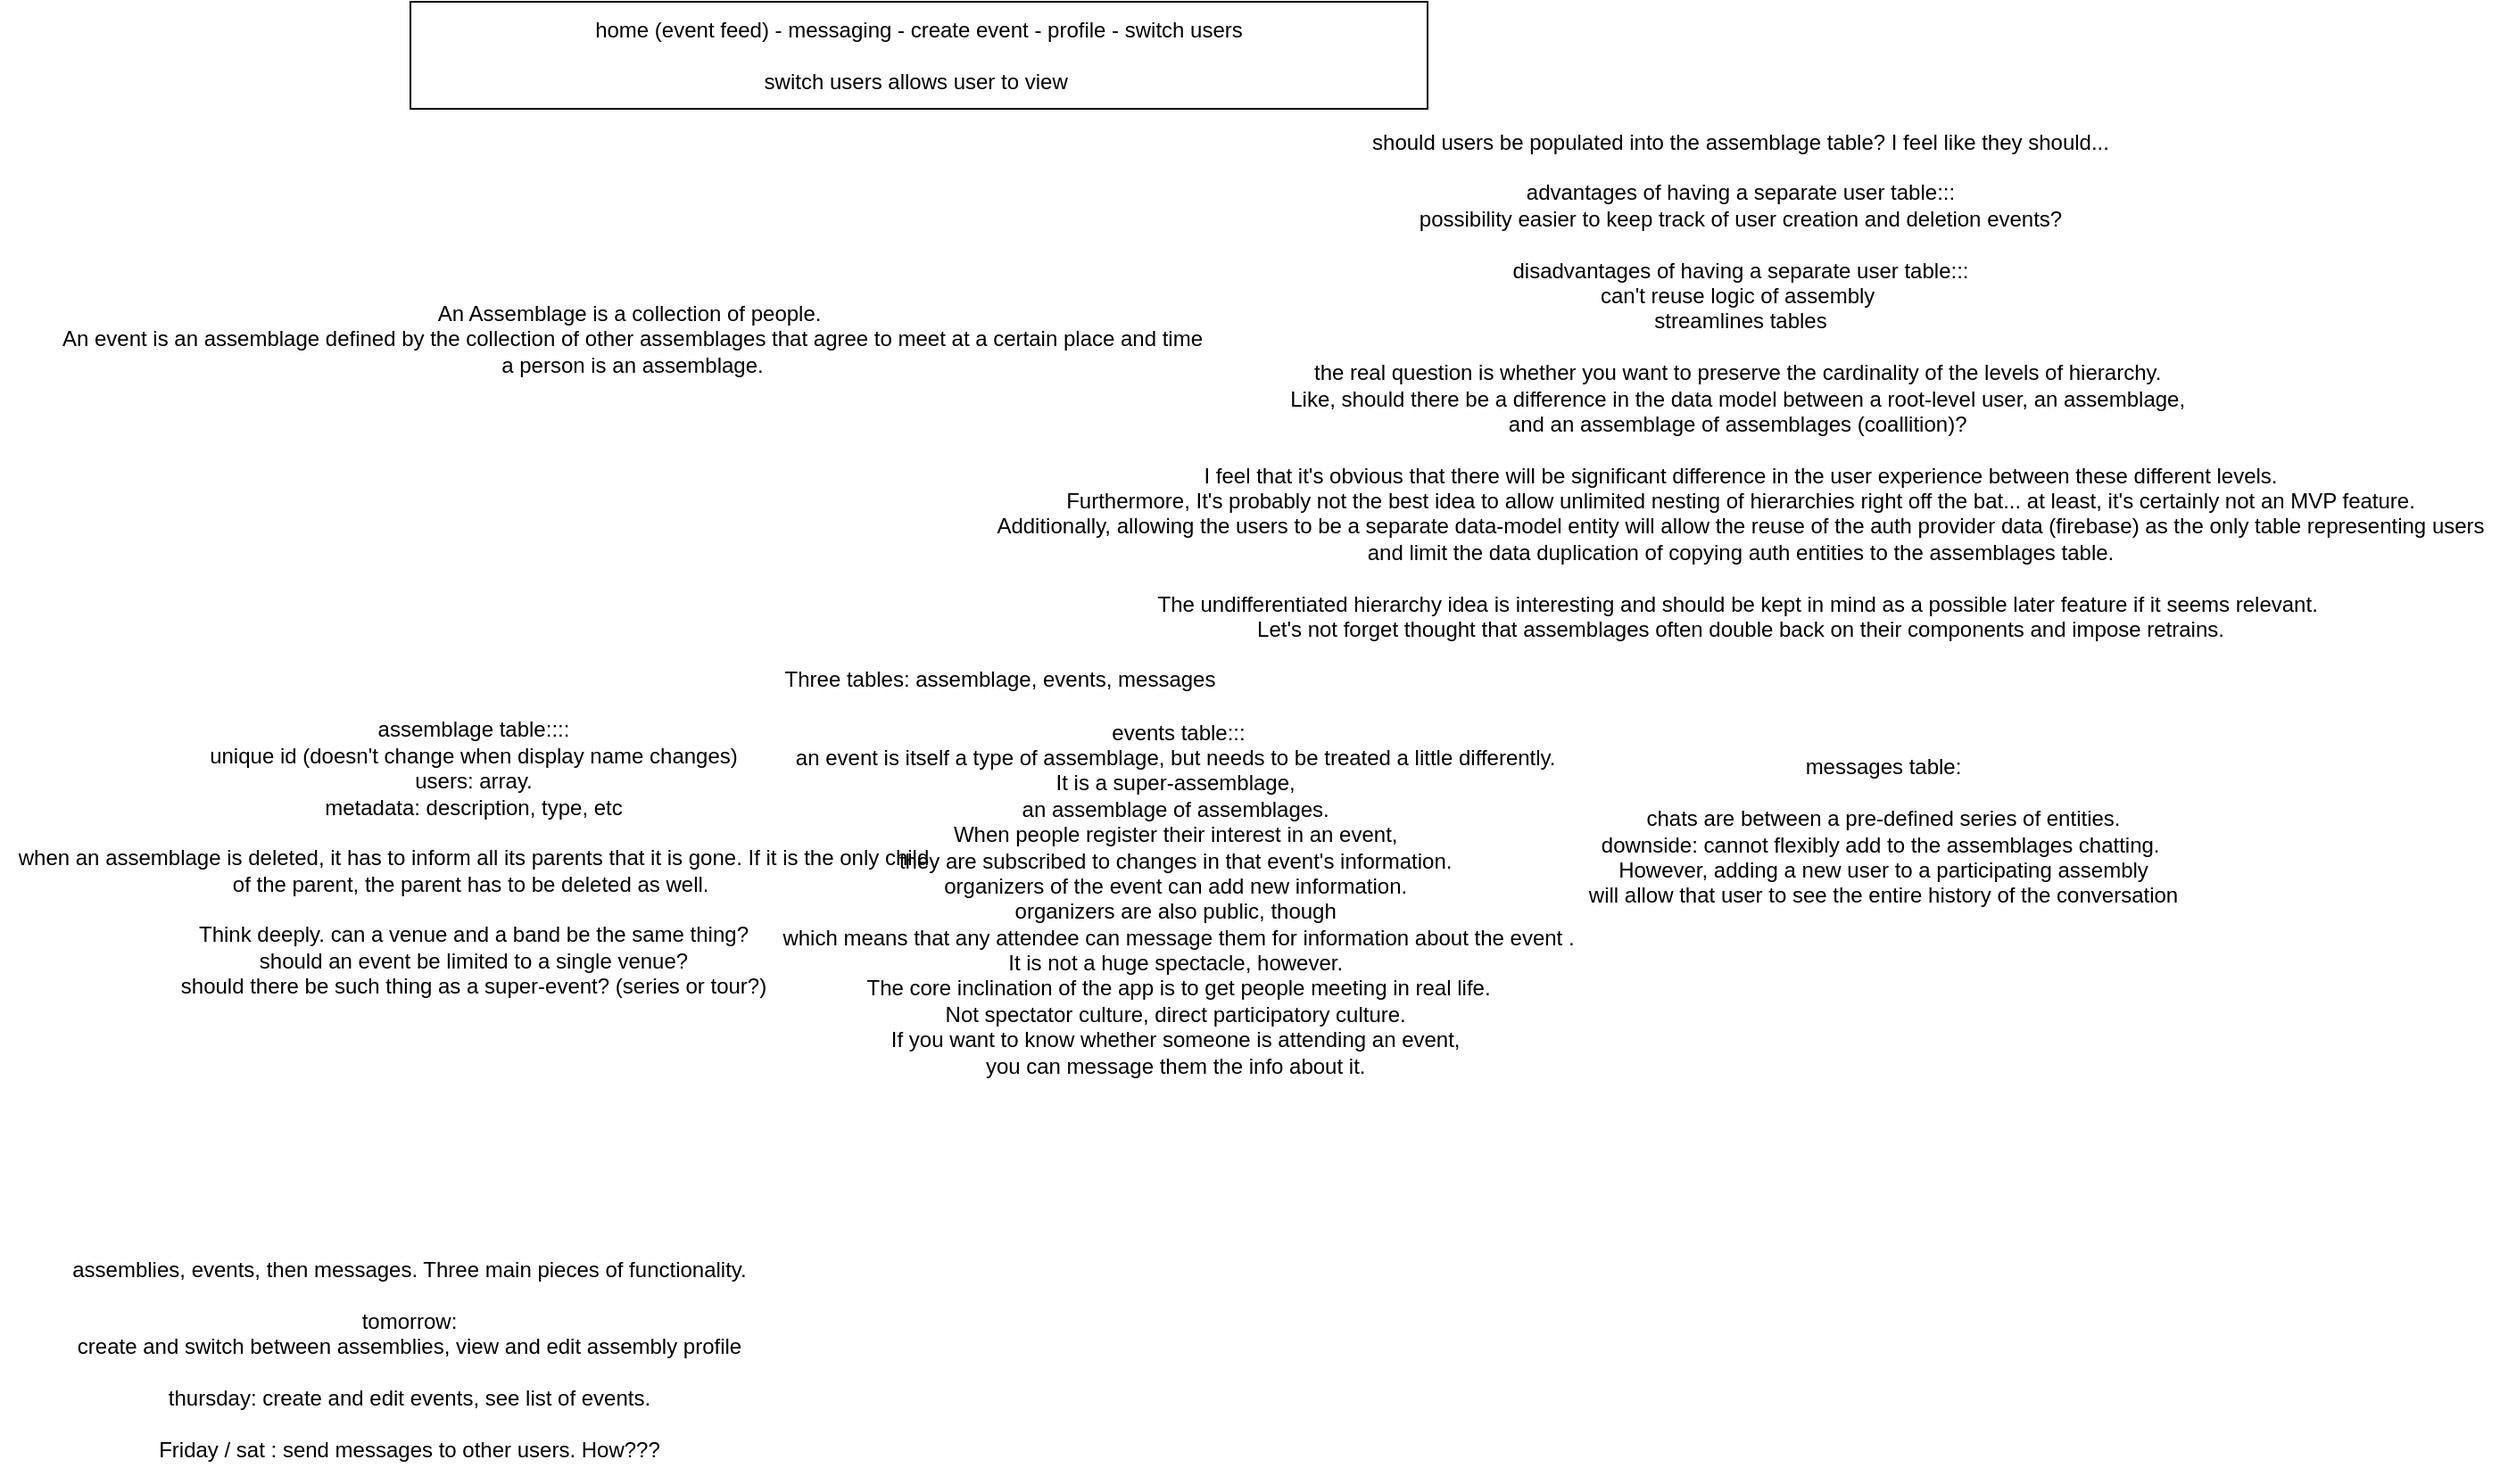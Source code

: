 <mxfile version="12.4.8" type="github">
  <diagram id="T3aL5X-1EMsDyOF4aQC-" name="Page-1">
    <mxGraphModel dx="2272" dy="759" grid="1" gridSize="10" guides="1" tooltips="1" connect="1" arrows="1" fold="1" page="1" pageScale="1" pageWidth="1100" pageHeight="850" math="0" shadow="0">
      <root>
        <mxCell id="0"/>
        <mxCell id="1" parent="0"/>
        <mxCell id="gHFnzDRZlQcek6Eq3htk-1" value="home (event feed) - messaging - create event - profile - switch users&lt;br&gt;&lt;br&gt;switch users allows user to view&amp;nbsp;" style="rounded=0;whiteSpace=wrap;html=1;" parent="1" vertex="1">
          <mxGeometry x="150" y="230" width="570" height="60" as="geometry"/>
        </mxCell>
        <mxCell id="gHFnzDRZlQcek6Eq3htk-2" value="An Assemblage is a collection of people.&amp;nbsp;&lt;br&gt;An event is an assemblage defined by the collection of other assemblages that agree to meet at a certain place and time&lt;br&gt;a person is an assemblage." style="text;html=1;align=center;verticalAlign=middle;resizable=0;points=[];autosize=1;" parent="1" vertex="1">
          <mxGeometry x="-51" y="394" width="650" height="50" as="geometry"/>
        </mxCell>
        <mxCell id="gHFnzDRZlQcek6Eq3htk-3" value="assemblage table::::&lt;br&gt;unique id (doesn&#39;t change when display name changes)&lt;br&gt;users: array.&lt;br&gt;metadata: description, type, etc&lt;br&gt;&lt;br&gt;when an assemblage is deleted, it has to inform all its parents that it is gone. If it is the only child&lt;br&gt;of the parent, the parent has to be deleted as well.&amp;nbsp;&lt;br&gt;&lt;br&gt;Think deeply. can a venue and a band be the same thing?&lt;br&gt;should an event be limited to a single venue?&lt;br&gt;should there be such thing as a super-event? (series or tour?)" style="text;html=1;align=center;verticalAlign=middle;resizable=0;points=[];autosize=1;" parent="1" vertex="1">
          <mxGeometry x="-80" y="630" width="530" height="160" as="geometry"/>
        </mxCell>
        <mxCell id="gHFnzDRZlQcek6Eq3htk-5" value="events table:::&lt;br&gt;an event is itself a type of assemblage, but needs to be treated a little differently.&amp;nbsp;&lt;br&gt;It is a super-assemblage,&amp;nbsp;&lt;br&gt;an assemblage of assemblages.&amp;nbsp;&lt;br&gt;When people register their interest in an event,&amp;nbsp;&lt;br&gt;they are subscribed to changes in that event&#39;s information.&amp;nbsp;&lt;br&gt;organizers of the event can add new information.&amp;nbsp;&lt;br&gt;organizers are also public, though&amp;nbsp;&lt;br&gt;which means that any attendee can message them for information about the event .&lt;br&gt;It is not a huge spectacle, however.&amp;nbsp;&lt;br&gt;The core inclination of the app is to get people meeting in real life.&lt;br&gt;Not spectator culture, direct participatory culture.&amp;nbsp;&lt;br&gt;If you want to know whether someone is attending an event,&amp;nbsp;&lt;br&gt;you can message them the info about it.&amp;nbsp;&lt;br&gt;&lt;br&gt;" style="text;html=1;align=center;verticalAlign=middle;resizable=0;points=[];autosize=1;" parent="1" vertex="1">
          <mxGeometry x="350" y="630" width="460" height="220" as="geometry"/>
        </mxCell>
        <mxCell id="gHFnzDRZlQcek6Eq3htk-6" value="should users be populated into the assemblage table? I feel like they should...&lt;br&gt;&lt;br&gt;advantages of having a separate user table:::&lt;br&gt;possibility easier to keep track of user creation and deletion events?&lt;br&gt;&lt;br&gt;disadvantages of having a separate user table:::&lt;br&gt;can&#39;t reuse logic of assembly&amp;nbsp;&lt;br&gt;streamlines tables&lt;br&gt;&lt;br&gt;the real question is whether you want to preserve the cardinality of the levels of hierarchy.&amp;nbsp;&lt;br&gt;Like, should there be a difference in the data model between a root-level user, an assemblage,&amp;nbsp;&lt;br&gt;and an assemblage of assemblages (coallition)?&amp;nbsp;&lt;br&gt;&lt;br&gt;I feel that it&#39;s obvious that there will be significant difference in the user experience between these different levels.&lt;br&gt;Furthermore, It&#39;s probably not the best idea to allow unlimited nesting of hierarchies right off the bat... at least, it&#39;s certainly not an MVP feature.&lt;br&gt;Additionally, allowing the users to be a separate data-model entity will allow the reuse of the auth provider data (firebase) as the only table representing users&lt;br&gt;and limit the data duplication of copying auth entities to the assemblages table. &lt;br&gt;&lt;br&gt;The undifferentiated hierarchy idea is interesting and should be kept in mind as a possible later feature if it seems relevant.&amp;nbsp;&lt;br&gt;Let&#39;s not forget thought that assemblages often double back on their components and impose retrains." style="text;html=1;align=center;verticalAlign=middle;resizable=0;points=[];autosize=1;" parent="1" vertex="1">
          <mxGeometry x="470" y="300" width="850" height="290" as="geometry"/>
        </mxCell>
        <mxCell id="gHFnzDRZlQcek6Eq3htk-7" value="Three tables: assemblage, events, messages" style="text;html=1;align=center;verticalAlign=middle;resizable=0;points=[];autosize=1;" parent="1" vertex="1">
          <mxGeometry x="350" y="600" width="260" height="20" as="geometry"/>
        </mxCell>
        <mxCell id="gHFnzDRZlQcek6Eq3htk-8" value="messages table:&lt;br&gt;&lt;br&gt;chats are between a pre-defined series of entities.&lt;br&gt;downside: cannot flexibly add to the assemblages chatting.&amp;nbsp;&lt;br&gt;However, adding a new user to a participating assembly&lt;br&gt;will allow that user to see the entire history of the conversation" style="text;html=1;align=center;verticalAlign=middle;resizable=0;points=[];autosize=1;" parent="1" vertex="1">
          <mxGeometry x="800" y="650" width="350" height="90" as="geometry"/>
        </mxCell>
        <mxCell id="58gmecP8zFCgHmUxJLat-1" value="assemblies, events, then messages. Three main pieces of functionality.&lt;br&gt;&lt;br&gt;tomorrow:&lt;br&gt;create and switch between assemblies, view and edit assembly profile&lt;br&gt;&lt;br&gt;thursday: create and edit events, see list of events.&lt;br&gt;&lt;br&gt;Friday / sat : send messages to other users. How???" style="text;html=1;align=center;verticalAlign=middle;resizable=0;points=[];autosize=1;" vertex="1" parent="1">
          <mxGeometry x="-46" y="931" width="390" height="120" as="geometry"/>
        </mxCell>
      </root>
    </mxGraphModel>
  </diagram>
</mxfile>
